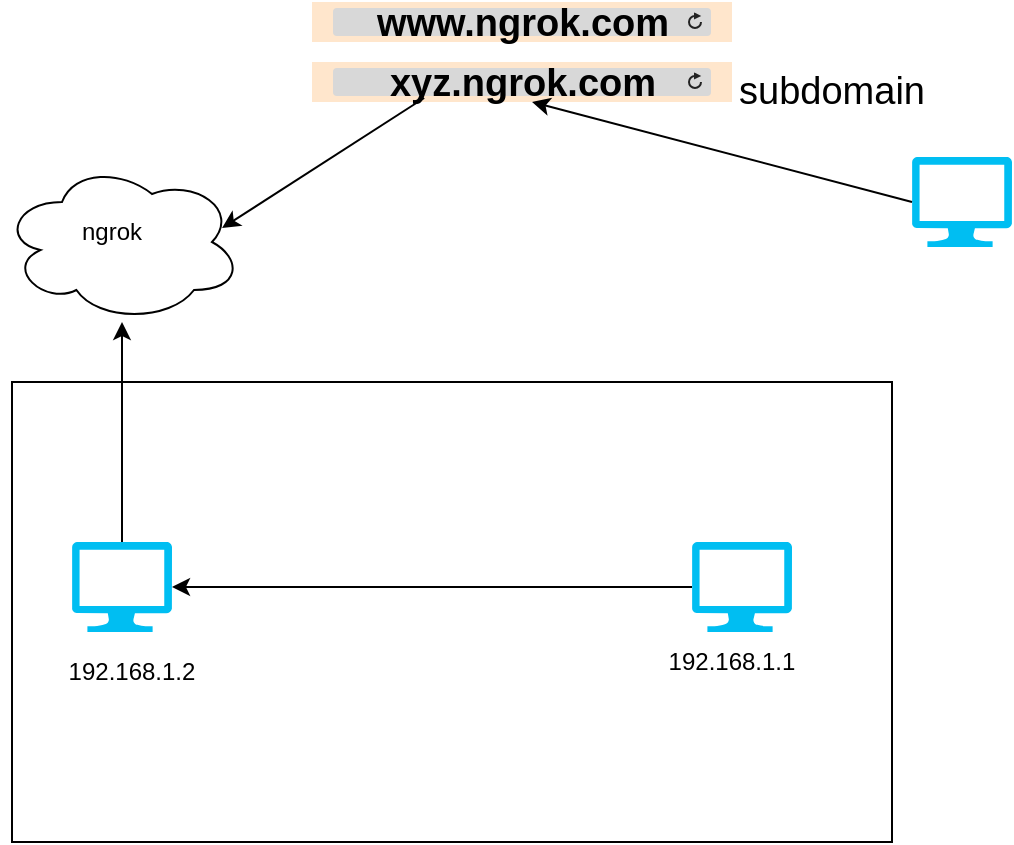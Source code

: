 <mxfile version="20.4.1" type="github">
  <diagram id="3D1058ljRKjlek5NKKC2" name="Page-1">
    <mxGraphModel dx="868" dy="431" grid="1" gridSize="10" guides="1" tooltips="1" connect="1" arrows="1" fold="1" page="1" pageScale="1" pageWidth="850" pageHeight="1100" math="0" shadow="0">
      <root>
        <mxCell id="0" />
        <mxCell id="1" parent="0" />
        <mxCell id="D4_WHVzedBiPU1sMu_YN-2" value="" style="ellipse;shape=cloud;whiteSpace=wrap;html=1;" vertex="1" parent="1">
          <mxGeometry x="145" y="100" width="120" height="80" as="geometry" />
        </mxCell>
        <mxCell id="D4_WHVzedBiPU1sMu_YN-5" value="" style="rounded=0;whiteSpace=wrap;html=1;" vertex="1" parent="1">
          <mxGeometry x="150" y="210" width="440" height="230" as="geometry" />
        </mxCell>
        <mxCell id="D4_WHVzedBiPU1sMu_YN-6" value="" style="verticalLabelPosition=bottom;html=1;verticalAlign=top;align=center;strokeColor=none;fillColor=#00BEF2;shape=mxgraph.azure.computer;pointerEvents=1;" vertex="1" parent="1">
          <mxGeometry x="180" y="290" width="50" height="45" as="geometry" />
        </mxCell>
        <mxCell id="D4_WHVzedBiPU1sMu_YN-7" value="" style="verticalLabelPosition=bottom;html=1;verticalAlign=top;align=center;strokeColor=none;fillColor=#00BEF2;shape=mxgraph.azure.computer;pointerEvents=1;" vertex="1" parent="1">
          <mxGeometry x="490" y="290" width="50" height="45" as="geometry" />
        </mxCell>
        <mxCell id="D4_WHVzedBiPU1sMu_YN-9" value="192.168.1.2" style="text;html=1;strokeColor=none;fillColor=none;align=center;verticalAlign=middle;whiteSpace=wrap;rounded=0;" vertex="1" parent="1">
          <mxGeometry x="180" y="340" width="60" height="30" as="geometry" />
        </mxCell>
        <mxCell id="D4_WHVzedBiPU1sMu_YN-10" value="192.168.1.1" style="text;html=1;strokeColor=none;fillColor=none;align=center;verticalAlign=middle;whiteSpace=wrap;rounded=0;" vertex="1" parent="1">
          <mxGeometry x="480" y="335" width="60" height="30" as="geometry" />
        </mxCell>
        <mxCell id="D4_WHVzedBiPU1sMu_YN-13" value="" style="endArrow=classic;html=1;rounded=0;" edge="1" parent="1" source="D4_WHVzedBiPU1sMu_YN-6" target="D4_WHVzedBiPU1sMu_YN-2">
          <mxGeometry width="50" height="50" relative="1" as="geometry">
            <mxPoint x="400" y="250" as="sourcePoint" />
            <mxPoint x="450" y="200" as="targetPoint" />
          </mxGeometry>
        </mxCell>
        <mxCell id="D4_WHVzedBiPU1sMu_YN-14" value="" style="endArrow=classic;html=1;rounded=0;exitX=0;exitY=0.5;exitDx=0;exitDy=0;exitPerimeter=0;entryX=1;entryY=0.5;entryDx=0;entryDy=0;entryPerimeter=0;" edge="1" parent="1" source="D4_WHVzedBiPU1sMu_YN-7" target="D4_WHVzedBiPU1sMu_YN-6">
          <mxGeometry width="50" height="50" relative="1" as="geometry">
            <mxPoint x="400" y="250" as="sourcePoint" />
            <mxPoint x="240" y="320" as="targetPoint" />
          </mxGeometry>
        </mxCell>
        <mxCell id="D4_WHVzedBiPU1sMu_YN-15" value="" style="verticalLabelPosition=bottom;html=1;verticalAlign=top;align=center;strokeColor=none;fillColor=#00BEF2;shape=mxgraph.azure.computer;pointerEvents=1;" vertex="1" parent="1">
          <mxGeometry x="600" y="97.5" width="50" height="45" as="geometry" />
        </mxCell>
        <mxCell id="D4_WHVzedBiPU1sMu_YN-17" value="ngrok" style="text;html=1;strokeColor=none;fillColor=none;align=center;verticalAlign=middle;whiteSpace=wrap;rounded=0;" vertex="1" parent="1">
          <mxGeometry x="170" y="120" width="60" height="30" as="geometry" />
        </mxCell>
        <mxCell id="D4_WHVzedBiPU1sMu_YN-18" value="&lt;b&gt;&lt;font style=&quot;font-size: 19px;&quot;&gt;www.ngrok.com&lt;/font&gt;&lt;/b&gt;" style="html=1;strokeWidth=1;shadow=0;dashed=0;shape=mxgraph.ios7ui.url;fillColor=#ffe6cc;strokeColor=#d79b00;buttonText=;strokeColor2=#222222;fontSize=8;spacingTop=2;align=center;" vertex="1" parent="1">
          <mxGeometry x="300" y="20" width="210" height="20" as="geometry" />
        </mxCell>
        <mxCell id="D4_WHVzedBiPU1sMu_YN-20" value="&lt;b&gt;&lt;font style=&quot;font-size: 19px;&quot;&gt;xyz.ngrok.com&lt;/font&gt;&lt;/b&gt;" style="html=1;strokeWidth=1;shadow=0;dashed=0;shape=mxgraph.ios7ui.url;fillColor=#ffe6cc;strokeColor=#d79b00;buttonText=;strokeColor2=#222222;fontSize=8;spacingTop=2;align=center;" vertex="1" parent="1">
          <mxGeometry x="300" y="50" width="210" height="20" as="geometry" />
        </mxCell>
        <mxCell id="D4_WHVzedBiPU1sMu_YN-21" value="subdomain" style="text;html=1;strokeColor=none;fillColor=none;align=center;verticalAlign=middle;whiteSpace=wrap;rounded=0;fontSize=19;" vertex="1" parent="1">
          <mxGeometry x="530" y="50" width="60" height="30" as="geometry" />
        </mxCell>
        <mxCell id="D4_WHVzedBiPU1sMu_YN-22" value="" style="endArrow=classic;html=1;rounded=0;fontSize=19;entryX=0.524;entryY=1;entryDx=0;entryDy=0;entryPerimeter=0;exitX=0;exitY=0.5;exitDx=0;exitDy=0;exitPerimeter=0;" edge="1" parent="1" source="D4_WHVzedBiPU1sMu_YN-15" target="D4_WHVzedBiPU1sMu_YN-20">
          <mxGeometry width="50" height="50" relative="1" as="geometry">
            <mxPoint x="400" y="220" as="sourcePoint" />
            <mxPoint x="450" y="170" as="targetPoint" />
          </mxGeometry>
        </mxCell>
        <mxCell id="D4_WHVzedBiPU1sMu_YN-24" value="" style="endArrow=classic;html=1;rounded=0;fontSize=19;entryX=0.917;entryY=0.413;entryDx=0;entryDy=0;entryPerimeter=0;exitX=0.267;exitY=0.9;exitDx=0;exitDy=0;exitPerimeter=0;" edge="1" parent="1" source="D4_WHVzedBiPU1sMu_YN-20" target="D4_WHVzedBiPU1sMu_YN-2">
          <mxGeometry width="50" height="50" relative="1" as="geometry">
            <mxPoint x="360" y="170" as="sourcePoint" />
            <mxPoint x="310" y="92.5" as="targetPoint" />
          </mxGeometry>
        </mxCell>
      </root>
    </mxGraphModel>
  </diagram>
</mxfile>
